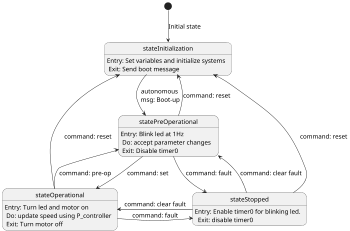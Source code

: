 @startuml
'https://plantuml.com/state-diagram

scale 350 width
skinparam defaultFontSize 16

stateInitialization:        Entry: Set variables and initialize systems\n Exit: Send boot message
statePreOperational:        Entry: Blink led at 1Hz  \n Do: accept parameter changes \n Exit: Disable timer0
stateOperational:           Entry: Turn led and motor on\n Do: update speed using P_controller\n Exit: Turn motor off
stateStopped:               Entry: Enable timer0 for blinking led.\n  Exit: disable timer0

[*]-down->stateInitialization: Initial state
stateInitialization -down-> statePreOperational: autonomous\n msg: Boot-up
statePreOperational -up-> stateInitialization: command: reset
statePreOperational -down-> stateOperational: command: set
statePreOperational -down-> stateStopped: command: fault
stateStopped -up-> statePreOperational: command: clear fault
stateOperational -up-> statePreOperational: command: pre-op
stateOperational -up-> stateInitialization: command: reset
stateOperational -right-> stateStopped: command: fault
stateStopped -right-> stateOperational: command: clear fault
stateStopped -> stateInitialization: command: reset

@enduml